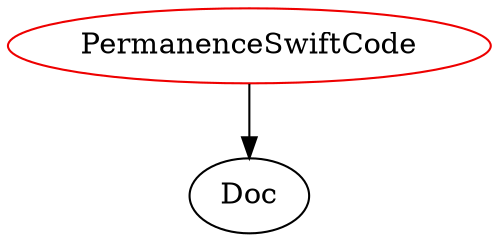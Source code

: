 digraph permanenceswiftcode{
PermanenceSwiftCode -> Doc;
PermanenceSwiftCode	[shape=oval, color=red2, label="PermanenceSwiftCode"];
}
